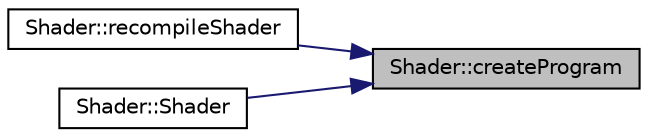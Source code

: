 digraph "Shader::createProgram"
{
 // INTERACTIVE_SVG=YES
 // LATEX_PDF_SIZE
  edge [fontname="Helvetica",fontsize="10",labelfontname="Helvetica",labelfontsize="10"];
  node [fontname="Helvetica",fontsize="10",shape=record];
  rankdir="RL";
  Node1 [label="Shader::createProgram",height=0.2,width=0.4,color="black", fillcolor="grey75", style="filled", fontcolor="black",tooltip=" "];
  Node1 -> Node2 [dir="back",color="midnightblue",fontsize="10",style="solid",fontname="Helvetica"];
  Node2 [label="Shader::recompileShader",height=0.2,width=0.4,color="black", fillcolor="white", style="filled",URL="$d1/d51/class_shader.html#ac54f6756d191e870421d73671d696a9a",tooltip=" "];
  Node1 -> Node3 [dir="back",color="midnightblue",fontsize="10",style="solid",fontname="Helvetica"];
  Node3 [label="Shader::Shader",height=0.2,width=0.4,color="black", fillcolor="white", style="filled",URL="$d1/d51/class_shader.html#af076aa6265cb875e0395d816b92d8637",tooltip=" "];
}

